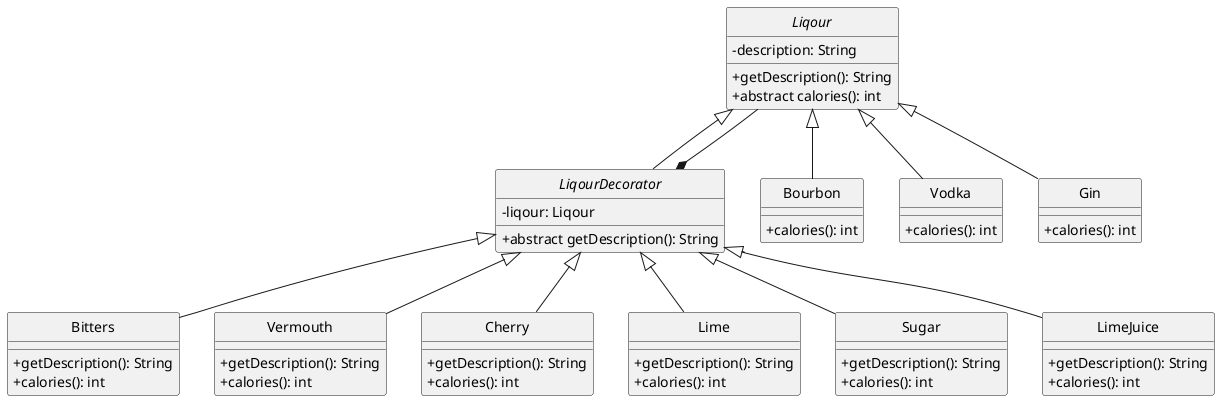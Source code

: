 @startuml
skinparam classAttributeIconSize 0

abstract class Liqour {
	-description: String
	+getDescription(): String
	+abstract calories(): int
}

abstract class LiqourDecorator extends Liqour {
	-liqour: Liqour
	+abstract getDescription(): String
}

class Bourbon extends Liqour {
	+calories(): int
}
class Vodka extends Liqour {
	+calories(): int
}
class Gin extends Liqour {
	+calories(): int
}

class Bitters extends LiqourDecorator {
	+getDescription(): String
	+calories(): int
}
class Vermouth extends LiqourDecorator {
	+getDescription(): String
	+calories(): int
}
class Cherry extends LiqourDecorator {
	+getDescription(): String
	+calories(): int
}
class Lime extends LiqourDecorator {
	+getDescription(): String
	+calories(): int
}
class Sugar extends LiqourDecorator {
	+getDescription(): String
	+calories(): int
}
class LimeJuice extends LiqourDecorator {
	+getDescription(): String
	+calories(): int
}

LiqourDecorator *-- Liqour

hide circle
@enduml
